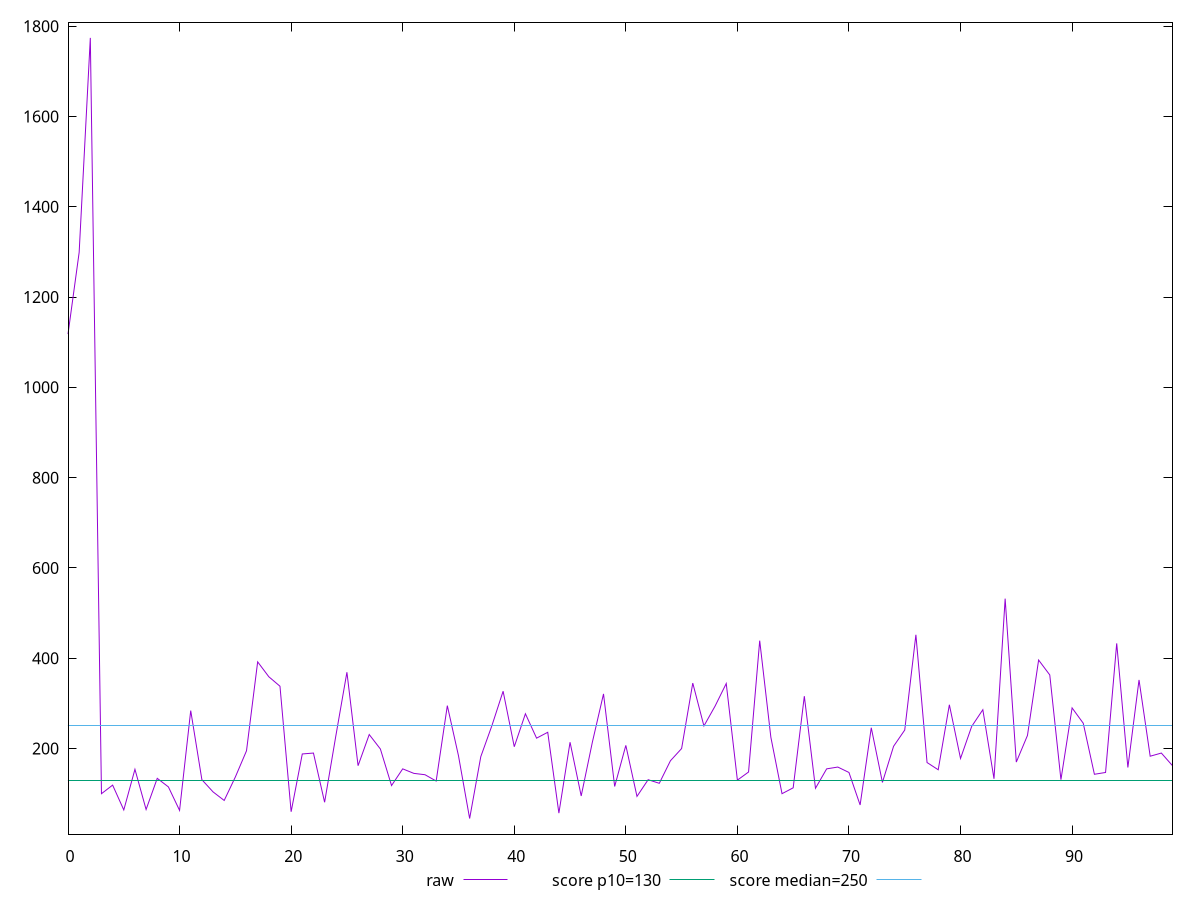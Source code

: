 reset

$raw <<EOF
0 1118
1 1299
2 1774
3 100
4 119
5 64
6 154
7 65
8 134
9 115
10 63
11 284
12 131
13 104
14 85
15 137
16 195
17 392
18 359.0000000000001
19 338
20 60
21 188
22 190
23 81
24 227
25 369
26 162
27 231
28 199.0000000000001
29 118
30 155
31 145
32 142
33 128
34 295
35 184
36 45
37 182
38 251
39 327
40 204
41 277
42 223
43 236
44 57
45 214
46 95.00000000000011
47 214
48 321
49 116
50 207
51 94
52 131
53 123
54 173
55 200
56 345.0000000000001
57 250
58 294
59 344
60 130
61 148.0000000000001
62 438.9999999999998
63 225
64 100
65 113
66 315.9999999999999
67 112
68 155
69 159
70 147
71 75
72 246
73 125
74 205
75 241
76 451.9999999999999
77 169
78 153
79 297
80 177.9999999999999
81 249
82 286
83 133
84 532
85 170.0000000000001
86 229
87 396
88 362.9999999999999
89 131
90 290
91 256.00000000000034
92 143
93 147
94 433
95 158
96 352
97 183
98 190
99 162
EOF

set key outside below
set xrange [0:99]
set yrange [10.420000000000002:1808.58]
set trange [10.420000000000002:1808.58]
set terminal svg size 640, 500 enhanced background rgb 'white'
set output "report/report_00029_2021-02-24T13-36-40.390Z/max-potential-fid/samples/agenda/raw/values.svg"

plot $raw title "raw" with line, \
     130 title "score p10=130", \
     250 title "score median=250"

reset

